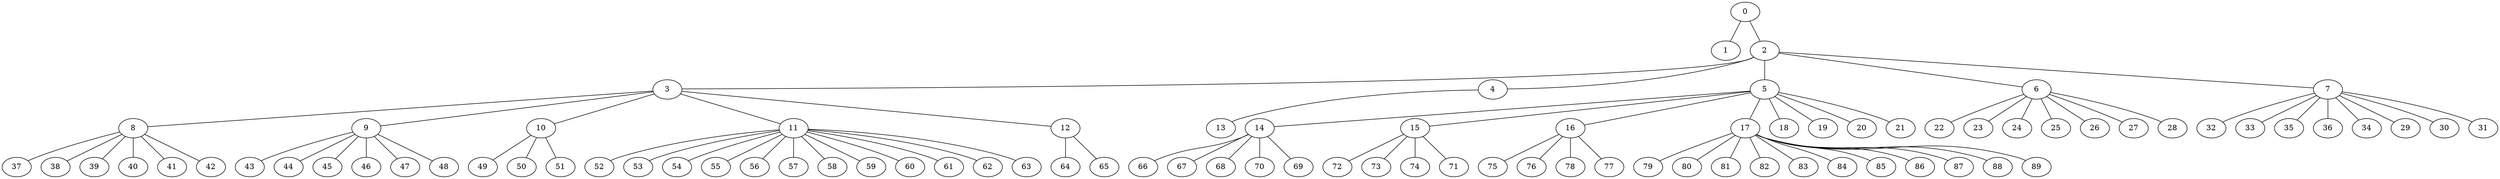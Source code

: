 
graph graphname {
    0 -- 1
0 -- 2
2 -- 3
2 -- 4
2 -- 5
2 -- 6
2 -- 7
3 -- 8
3 -- 9
3 -- 10
3 -- 11
3 -- 12
4 -- 13
5 -- 14
5 -- 15
5 -- 16
5 -- 17
5 -- 18
5 -- 19
5 -- 20
5 -- 21
6 -- 22
6 -- 23
6 -- 24
6 -- 25
6 -- 26
6 -- 27
6 -- 28
7 -- 32
7 -- 33
7 -- 35
7 -- 36
7 -- 34
7 -- 29
7 -- 30
7 -- 31
8 -- 37
8 -- 38
8 -- 39
8 -- 40
8 -- 41
8 -- 42
9 -- 43
9 -- 44
9 -- 45
9 -- 46
9 -- 47
9 -- 48
10 -- 49
10 -- 50
10 -- 51
11 -- 52
11 -- 53
11 -- 54
11 -- 55
11 -- 56
11 -- 57
11 -- 58
11 -- 59
11 -- 60
11 -- 61
11 -- 62
11 -- 63
12 -- 64
12 -- 65
14 -- 66
14 -- 67
14 -- 68
14 -- 70
14 -- 69
15 -- 72
15 -- 73
15 -- 74
15 -- 71
16 -- 75
16 -- 76
16 -- 78
16 -- 77
17 -- 79
17 -- 80
17 -- 81
17 -- 82
17 -- 83
17 -- 84
17 -- 85
17 -- 86
17 -- 87
17 -- 88
17 -- 89

}
